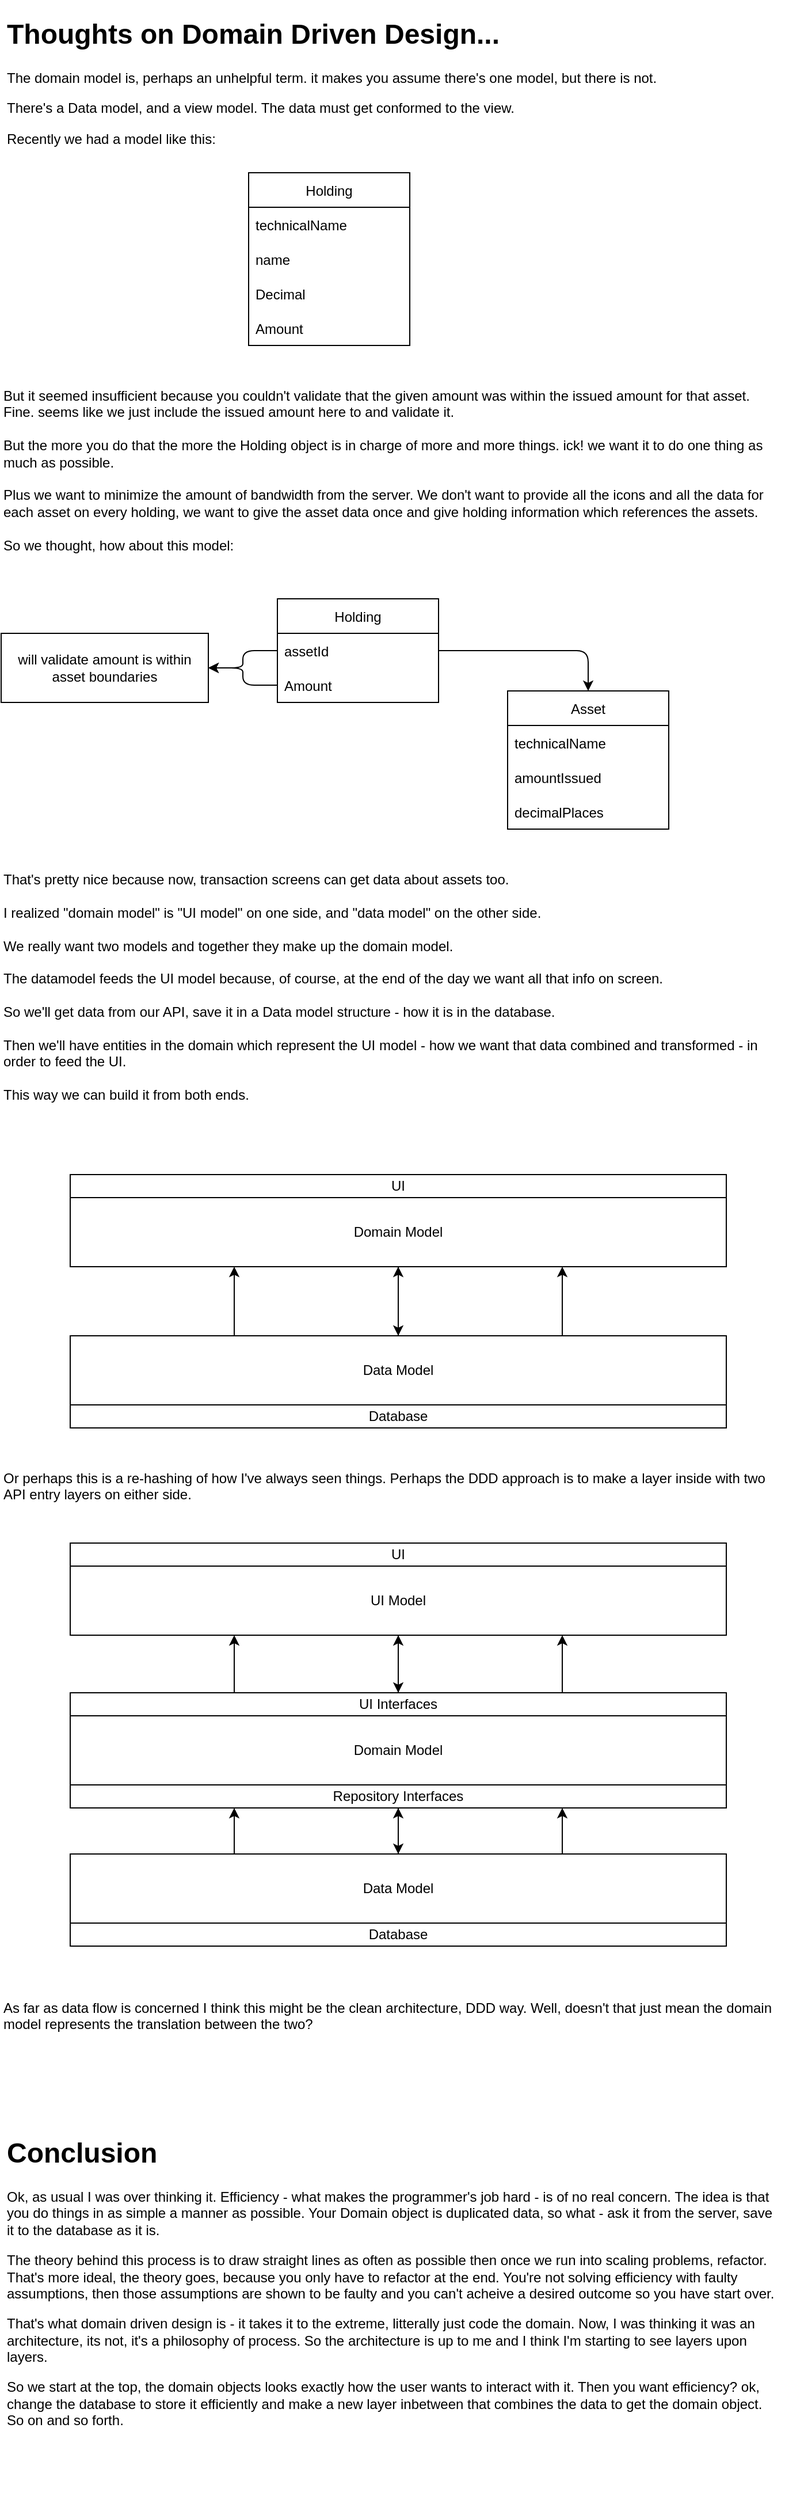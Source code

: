 <mxfile>
    <diagram id="5_AmVxR5gJyT82otjQKE" name="Page-1">
        <mxGraphModel dx="657" dy="352" grid="1" gridSize="10" guides="1" tooltips="1" connect="1" arrows="1" fold="1" page="1" pageScale="1" pageWidth="850" pageHeight="1100" math="0" shadow="0">
            <root>
                <mxCell id="0"/>
                <mxCell id="1" parent="0"/>
                <mxCell id="2" value="&lt;h1&gt;Thoughts on Domain Driven Design...&lt;/h1&gt;&lt;p&gt;The domain model is, perhaps an unhelpful term. it makes you assume there's one model, but there is not.&lt;/p&gt;&lt;p&gt;There's a Data model, and a view model. The data must get conformed to the view.&lt;/p&gt;&lt;p&gt;&lt;span&gt;Recently we had a model like this:&amp;nbsp;&lt;/span&gt;&lt;br&gt;&lt;/p&gt;" style="text;html=1;strokeColor=none;fillColor=none;spacing=5;spacingTop=-20;whiteSpace=wrap;overflow=hidden;rounded=0;" parent="1" vertex="1">
                    <mxGeometry x="40" y="40" width="680" height="140" as="geometry"/>
                </mxCell>
                <mxCell id="3" style="edgeStyle=orthogonalEdgeStyle;html=1;" parent="1" source="4" target="16" edge="1">
                    <mxGeometry relative="1" as="geometry">
                        <mxPoint x="177.685" y="595" as="targetPoint"/>
                    </mxGeometry>
                </mxCell>
                <mxCell id="4" value="Holding" style="swimlane;fontStyle=0;childLayout=stackLayout;horizontal=1;startSize=30;horizontalStack=0;resizeParent=1;resizeParentMax=0;resizeLast=0;collapsible=1;marginBottom=0;rounded=0;shadow=0;glass=0;labelBorderColor=none;sketch=0;strokeColor=default;swimlaneLine=1;" parent="1" vertex="1">
                    <mxGeometry x="280" y="550" width="140" height="90" as="geometry"/>
                </mxCell>
                <mxCell id="5" value="assetId" style="text;strokeColor=none;fillColor=none;align=left;verticalAlign=middle;spacingLeft=4;spacingRight=4;overflow=hidden;points=[[0,0.5],[1,0.5]];portConstraint=eastwest;rotatable=0;rounded=1;shadow=0;glass=0;labelBorderColor=none;sketch=1;" parent="4" vertex="1">
                    <mxGeometry y="30" width="140" height="30" as="geometry"/>
                </mxCell>
                <mxCell id="6" value="Amount" style="text;strokeColor=none;fillColor=none;align=left;verticalAlign=middle;spacingLeft=4;spacingRight=4;overflow=hidden;points=[[0,0.5],[1,0.5]];portConstraint=eastwest;rotatable=0;rounded=1;shadow=0;glass=0;labelBorderColor=none;sketch=1;" parent="4" vertex="1">
                    <mxGeometry y="60" width="140" height="30" as="geometry"/>
                </mxCell>
                <mxCell id="7" value="Asset" style="swimlane;fontStyle=0;childLayout=stackLayout;horizontal=1;startSize=30;horizontalStack=0;resizeParent=1;resizeParentMax=0;resizeLast=0;collapsible=1;marginBottom=0;rounded=0;shadow=0;glass=0;labelBorderColor=none;sketch=0;strokeColor=default;swimlaneLine=1;" parent="1" vertex="1">
                    <mxGeometry x="480" y="630" width="140" height="120" as="geometry"/>
                </mxCell>
                <mxCell id="8" value="technicalName" style="text;strokeColor=none;fillColor=none;align=left;verticalAlign=middle;spacingLeft=4;spacingRight=4;overflow=hidden;points=[[0,0.5],[1,0.5]];portConstraint=eastwest;rotatable=0;rounded=1;shadow=0;glass=0;labelBorderColor=none;sketch=1;" parent="7" vertex="1">
                    <mxGeometry y="30" width="140" height="30" as="geometry"/>
                </mxCell>
                <mxCell id="9" value="amountIssued" style="text;strokeColor=none;fillColor=none;align=left;verticalAlign=middle;spacingLeft=4;spacingRight=4;overflow=hidden;points=[[0,0.5],[1,0.5]];portConstraint=eastwest;rotatable=0;rounded=1;shadow=0;glass=0;labelBorderColor=none;sketch=1;" parent="7" vertex="1">
                    <mxGeometry y="60" width="140" height="30" as="geometry"/>
                </mxCell>
                <mxCell id="10" value="decimalPlaces" style="text;strokeColor=none;fillColor=none;align=left;verticalAlign=middle;spacingLeft=4;spacingRight=4;overflow=hidden;points=[[0,0.5],[1,0.5]];portConstraint=eastwest;rotatable=0;rounded=1;shadow=0;glass=0;labelBorderColor=none;sketch=1;" parent="7" vertex="1">
                    <mxGeometry y="90" width="140" height="30" as="geometry"/>
                </mxCell>
                <mxCell id="13" style="edgeStyle=orthogonalEdgeStyle;html=1;entryX=0.5;entryY=0;entryDx=0;entryDy=0;exitX=1;exitY=0.5;exitDx=0;exitDy=0;" parent="1" source="5" target="7" edge="1">
                    <mxGeometry relative="1" as="geometry">
                        <Array as="points">
                            <mxPoint x="550" y="595"/>
                        </Array>
                    </mxGeometry>
                </mxCell>
                <mxCell id="15" style="edgeStyle=orthogonalEdgeStyle;html=1;exitX=0;exitY=0.5;exitDx=0;exitDy=0;" parent="1" source="6" target="16" edge="1">
                    <mxGeometry relative="1" as="geometry">
                        <mxPoint x="180" y="625" as="targetPoint"/>
                    </mxGeometry>
                </mxCell>
                <mxCell id="16" value="will validate amount is within asset boundaries" style="rounded=0;whiteSpace=wrap;html=1;shadow=0;glass=0;labelBorderColor=none;sketch=0;strokeColor=default;" parent="1" vertex="1">
                    <mxGeometry x="40" y="580" width="180" height="60" as="geometry"/>
                </mxCell>
                <mxCell id="18" value="Holding" style="swimlane;fontStyle=0;childLayout=stackLayout;horizontal=1;startSize=30;horizontalStack=0;resizeParent=1;resizeParentMax=0;resizeLast=0;collapsible=1;marginBottom=0;rounded=0;shadow=0;glass=0;labelBorderColor=none;sketch=0;strokeColor=default;swimlaneLine=1;" parent="1" vertex="1">
                    <mxGeometry x="255" y="180" width="140" height="150" as="geometry"/>
                </mxCell>
                <mxCell id="22" value="technicalName" style="text;strokeColor=none;fillColor=none;align=left;verticalAlign=middle;spacingLeft=4;spacingRight=4;overflow=hidden;points=[[0,0.5],[1,0.5]];portConstraint=eastwest;rotatable=0;rounded=1;shadow=0;glass=0;labelBorderColor=none;sketch=1;" parent="18" vertex="1">
                    <mxGeometry y="30" width="140" height="30" as="geometry"/>
                </mxCell>
                <mxCell id="19" value="name" style="text;strokeColor=none;fillColor=none;align=left;verticalAlign=middle;spacingLeft=4;spacingRight=4;overflow=hidden;points=[[0,0.5],[1,0.5]];portConstraint=eastwest;rotatable=0;rounded=1;shadow=0;glass=0;labelBorderColor=none;sketch=1;" parent="18" vertex="1">
                    <mxGeometry y="60" width="140" height="30" as="geometry"/>
                </mxCell>
                <mxCell id="24" value="Decimal" style="text;strokeColor=none;fillColor=none;align=left;verticalAlign=middle;spacingLeft=4;spacingRight=4;overflow=hidden;points=[[0,0.5],[1,0.5]];portConstraint=eastwest;rotatable=0;rounded=1;shadow=0;glass=0;labelBorderColor=none;sketch=1;" parent="18" vertex="1">
                    <mxGeometry y="90" width="140" height="30" as="geometry"/>
                </mxCell>
                <mxCell id="20" value="Amount" style="text;strokeColor=none;fillColor=none;align=left;verticalAlign=middle;spacingLeft=4;spacingRight=4;overflow=hidden;points=[[0,0.5],[1,0.5]];portConstraint=eastwest;rotatable=0;rounded=1;shadow=0;glass=0;labelBorderColor=none;sketch=1;" parent="18" vertex="1">
                    <mxGeometry y="120" width="140" height="30" as="geometry"/>
                </mxCell>
                <mxCell id="32" value="But it seemed insufficient because you couldn't validate that the given amount was within the issued amount for that asset. Fine. seems like we just include the issued amount here to and validate it.&lt;br&gt;&lt;br&gt;But the more you do that the more the Holding object is in charge of more and more things. ick! we want it to do one thing as much as possible.&lt;br&gt;&lt;br&gt;Plus we want to minimize the amount of bandwidth from the server. We don't want to provide all the icons and all the data for each asset on every holding, we want to give the asset data once and give holding information which references the assets.&lt;br&gt;&lt;br&gt;So we thought, how about this model:" style="text;html=1;strokeColor=none;fillColor=none;align=left;verticalAlign=top;whiteSpace=wrap;rounded=0;" parent="1" vertex="1">
                    <mxGeometry x="40" y="360" width="680" height="160" as="geometry"/>
                </mxCell>
                <mxCell id="33" value="That's pretty nice because now, transaction screens can get data about assets too.&lt;br&gt;&lt;br&gt;I realized &quot;domain model&quot; is &quot;UI model&quot; on one side, and &quot;data model&quot; on the other side.&lt;br&gt;&lt;br&gt;We really want two models and together they make up the domain model.&lt;br&gt;&lt;br&gt;The datamodel feeds the UI model because, of course, at the end of the day we want all that info on screen.&lt;br&gt;&lt;br&gt;So we'll get data from our API, save it in a Data model structure - how it is in the database.&lt;br&gt;&lt;br&gt;Then we'll have entities in the domain which represent the UI model - how we want that data combined and transformed - in order to feed the UI.&lt;br&gt;&lt;br&gt;This way we can build it from both ends.&amp;nbsp;" style="text;html=1;strokeColor=none;fillColor=none;align=left;verticalAlign=top;whiteSpace=wrap;rounded=0;" parent="1" vertex="1">
                    <mxGeometry x="40" y="780" width="680" height="240" as="geometry"/>
                </mxCell>
                <mxCell id="41" value="UI" style="rounded=0;whiteSpace=wrap;html=1;" parent="1" vertex="1">
                    <mxGeometry x="100" y="1050" width="570" height="20" as="geometry"/>
                </mxCell>
                <mxCell id="45" style="edgeStyle=none;html=1;" parent="1" source="42" target="44" edge="1">
                    <mxGeometry relative="1" as="geometry"/>
                </mxCell>
                <mxCell id="46" style="edgeStyle=none;html=1;exitX=0.75;exitY=0;exitDx=0;exitDy=0;entryX=0.75;entryY=1;entryDx=0;entryDy=0;" parent="1" source="42" target="44" edge="1">
                    <mxGeometry relative="1" as="geometry"/>
                </mxCell>
                <mxCell id="47" style="edgeStyle=none;html=1;exitX=0.25;exitY=0;exitDx=0;exitDy=0;entryX=0.25;entryY=1;entryDx=0;entryDy=0;" parent="1" source="42" target="44" edge="1">
                    <mxGeometry relative="1" as="geometry"/>
                </mxCell>
                <mxCell id="42" value="Data Model" style="rounded=0;whiteSpace=wrap;html=1;" parent="1" vertex="1">
                    <mxGeometry x="100" y="1190" width="570" height="60" as="geometry"/>
                </mxCell>
                <mxCell id="43" value="Database" style="rounded=0;whiteSpace=wrap;html=1;" parent="1" vertex="1">
                    <mxGeometry x="100" y="1250" width="570" height="20" as="geometry"/>
                </mxCell>
                <mxCell id="48" style="edgeStyle=none;html=1;" parent="1" source="44" edge="1">
                    <mxGeometry relative="1" as="geometry">
                        <mxPoint x="385" y="1190" as="targetPoint"/>
                    </mxGeometry>
                </mxCell>
                <mxCell id="44" value="Domain Model" style="rounded=0;whiteSpace=wrap;html=1;" parent="1" vertex="1">
                    <mxGeometry x="100" y="1070" width="570" height="60" as="geometry"/>
                </mxCell>
                <mxCell id="49" value="UI" style="rounded=0;whiteSpace=wrap;html=1;" parent="1" vertex="1">
                    <mxGeometry x="100" y="1370" width="570" height="20" as="geometry"/>
                </mxCell>
                <mxCell id="53" value="Domain Model" style="rounded=0;whiteSpace=wrap;html=1;" parent="1" vertex="1">
                    <mxGeometry x="100" y="1520" width="570" height="60" as="geometry"/>
                </mxCell>
                <mxCell id="54" value="Database" style="rounded=0;whiteSpace=wrap;html=1;" parent="1" vertex="1">
                    <mxGeometry x="100" y="1700" width="570" height="20" as="geometry"/>
                </mxCell>
                <mxCell id="69" style="edgeStyle=none;html=1;entryX=0.5;entryY=0;entryDx=0;entryDy=0;" parent="1" source="56" target="60" edge="1">
                    <mxGeometry relative="1" as="geometry"/>
                </mxCell>
                <mxCell id="56" value="UI Model" style="rounded=0;whiteSpace=wrap;html=1;" parent="1" vertex="1">
                    <mxGeometry x="100" y="1390" width="570" height="60" as="geometry"/>
                </mxCell>
                <mxCell id="57" value="Or perhaps this is a re-hashing of how I've always seen things. Perhaps the DDD approach is to make a layer inside with two API entry layers on either side." style="text;html=1;strokeColor=none;fillColor=none;align=left;verticalAlign=top;whiteSpace=wrap;rounded=0;" parent="1" vertex="1">
                    <mxGeometry x="40" y="1300" width="680" height="40" as="geometry"/>
                </mxCell>
                <mxCell id="63" style="edgeStyle=none;html=1;" parent="1" source="58" target="59" edge="1">
                    <mxGeometry relative="1" as="geometry"/>
                </mxCell>
                <mxCell id="64" style="edgeStyle=none;html=1;entryX=0.75;entryY=1;entryDx=0;entryDy=0;exitX=0.75;exitY=0;exitDx=0;exitDy=0;" parent="1" source="58" target="59" edge="1">
                    <mxGeometry relative="1" as="geometry"/>
                </mxCell>
                <mxCell id="65" style="edgeStyle=none;html=1;exitX=0.25;exitY=0;exitDx=0;exitDy=0;entryX=0.25;entryY=1;entryDx=0;entryDy=0;" parent="1" source="58" target="59" edge="1">
                    <mxGeometry relative="1" as="geometry"/>
                </mxCell>
                <mxCell id="58" value="Data Model" style="rounded=0;whiteSpace=wrap;html=1;" parent="1" vertex="1">
                    <mxGeometry x="100" y="1640" width="570" height="60" as="geometry"/>
                </mxCell>
                <mxCell id="62" style="edgeStyle=none;html=1;" parent="1" source="59" target="58" edge="1">
                    <mxGeometry relative="1" as="geometry"/>
                </mxCell>
                <mxCell id="59" value="Repository Interfaces" style="rounded=0;whiteSpace=wrap;html=1;" parent="1" vertex="1">
                    <mxGeometry x="100" y="1580" width="570" height="20" as="geometry"/>
                </mxCell>
                <mxCell id="66" style="edgeStyle=none;html=1;" parent="1" source="60" target="56" edge="1">
                    <mxGeometry relative="1" as="geometry"/>
                </mxCell>
                <mxCell id="67" style="edgeStyle=none;html=1;exitX=0.75;exitY=0;exitDx=0;exitDy=0;entryX=0.75;entryY=1;entryDx=0;entryDy=0;" parent="1" source="60" target="56" edge="1">
                    <mxGeometry relative="1" as="geometry"/>
                </mxCell>
                <mxCell id="68" style="edgeStyle=none;html=1;exitX=0.25;exitY=0;exitDx=0;exitDy=0;entryX=0.25;entryY=1;entryDx=0;entryDy=0;" parent="1" source="60" target="56" edge="1">
                    <mxGeometry relative="1" as="geometry"/>
                </mxCell>
                <mxCell id="60" value="UI Interfaces" style="rounded=0;whiteSpace=wrap;html=1;" parent="1" vertex="1">
                    <mxGeometry x="100" y="1500" width="570" height="20" as="geometry"/>
                </mxCell>
                <mxCell id="70" value="As far as data flow is concerned I think this might be the clean architecture, DDD way. Well, doesn't that just mean the domain model represents the translation between the two?&amp;nbsp;" style="text;html=1;strokeColor=none;fillColor=none;align=left;verticalAlign=top;whiteSpace=wrap;rounded=0;" parent="1" vertex="1">
                    <mxGeometry x="40" y="1760" width="680" height="60" as="geometry"/>
                </mxCell>
                <mxCell id="87" value="&lt;h1&gt;Conclusion&lt;/h1&gt;&lt;p&gt;Ok, as usual I was over thinking it. Efficiency - what makes the programmer's job hard - is of no real concern. The idea is that you do things in as simple a manner as possible. Your Domain object is duplicated data, so what - ask it from the server, save it to the database as it is.&lt;/p&gt;&lt;p&gt;The theory behind this process is to draw straight lines as often as possible then once we run into scaling problems, refactor. That's more ideal, the theory goes, because you only have to refactor at the end. You're not solving efficiency with faulty assumptions, then those assumptions are shown to be faulty and you can't acheive a desired outcome so you have start over.&lt;/p&gt;&lt;p&gt;That's what domain driven design is - it takes it to the extreme, litterally just code the domain. Now, I was thinking it was an architecture, its not, it's a philosophy of process. So the architecture is up to me and I think I'm starting to see layers upon layers.&lt;/p&gt;&lt;p&gt;So we start at the top, the domain objects looks exactly how the user wants to interact with it. Then you want efficiency? ok,&amp;nbsp; change the database to store it efficiently and make a new layer inbetween that combines the data to get the domain object. So on and so forth.&lt;/p&gt;" style="text;html=1;strokeColor=none;fillColor=none;spacing=5;spacingTop=-20;whiteSpace=wrap;overflow=hidden;rounded=0;" parent="1" vertex="1">
                    <mxGeometry x="40" y="1880" width="680" height="320" as="geometry"/>
                </mxCell>
            </root>
        </mxGraphModel>
    </diagram>
</mxfile>
